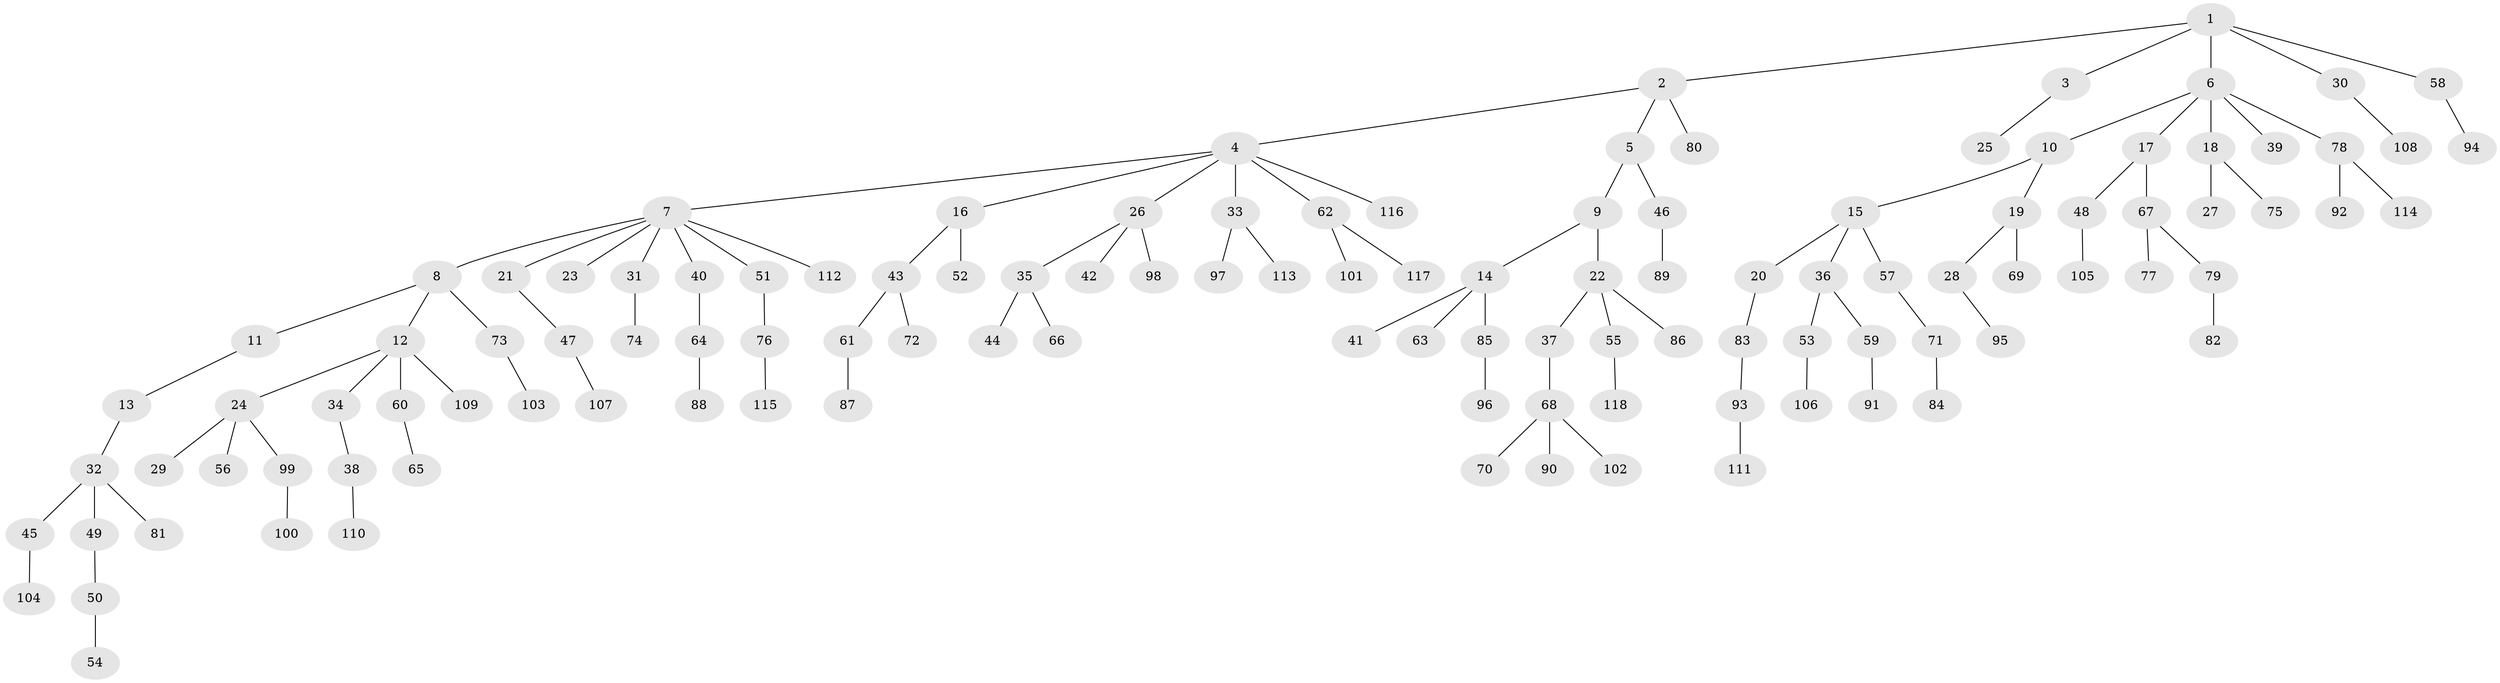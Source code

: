 // coarse degree distribution, {7: 0.025, 2: 0.175, 8: 0.025, 4: 0.075, 5: 0.025, 3: 0.075, 1: 0.6}
// Generated by graph-tools (version 1.1) at 2025/42/03/06/25 10:42:05]
// undirected, 118 vertices, 117 edges
graph export_dot {
graph [start="1"]
  node [color=gray90,style=filled];
  1;
  2;
  3;
  4;
  5;
  6;
  7;
  8;
  9;
  10;
  11;
  12;
  13;
  14;
  15;
  16;
  17;
  18;
  19;
  20;
  21;
  22;
  23;
  24;
  25;
  26;
  27;
  28;
  29;
  30;
  31;
  32;
  33;
  34;
  35;
  36;
  37;
  38;
  39;
  40;
  41;
  42;
  43;
  44;
  45;
  46;
  47;
  48;
  49;
  50;
  51;
  52;
  53;
  54;
  55;
  56;
  57;
  58;
  59;
  60;
  61;
  62;
  63;
  64;
  65;
  66;
  67;
  68;
  69;
  70;
  71;
  72;
  73;
  74;
  75;
  76;
  77;
  78;
  79;
  80;
  81;
  82;
  83;
  84;
  85;
  86;
  87;
  88;
  89;
  90;
  91;
  92;
  93;
  94;
  95;
  96;
  97;
  98;
  99;
  100;
  101;
  102;
  103;
  104;
  105;
  106;
  107;
  108;
  109;
  110;
  111;
  112;
  113;
  114;
  115;
  116;
  117;
  118;
  1 -- 2;
  1 -- 3;
  1 -- 6;
  1 -- 30;
  1 -- 58;
  2 -- 4;
  2 -- 5;
  2 -- 80;
  3 -- 25;
  4 -- 7;
  4 -- 16;
  4 -- 26;
  4 -- 33;
  4 -- 62;
  4 -- 116;
  5 -- 9;
  5 -- 46;
  6 -- 10;
  6 -- 17;
  6 -- 18;
  6 -- 39;
  6 -- 78;
  7 -- 8;
  7 -- 21;
  7 -- 23;
  7 -- 31;
  7 -- 40;
  7 -- 51;
  7 -- 112;
  8 -- 11;
  8 -- 12;
  8 -- 73;
  9 -- 14;
  9 -- 22;
  10 -- 15;
  10 -- 19;
  11 -- 13;
  12 -- 24;
  12 -- 34;
  12 -- 60;
  12 -- 109;
  13 -- 32;
  14 -- 41;
  14 -- 63;
  14 -- 85;
  15 -- 20;
  15 -- 36;
  15 -- 57;
  16 -- 43;
  16 -- 52;
  17 -- 48;
  17 -- 67;
  18 -- 27;
  18 -- 75;
  19 -- 28;
  19 -- 69;
  20 -- 83;
  21 -- 47;
  22 -- 37;
  22 -- 55;
  22 -- 86;
  24 -- 29;
  24 -- 56;
  24 -- 99;
  26 -- 35;
  26 -- 42;
  26 -- 98;
  28 -- 95;
  30 -- 108;
  31 -- 74;
  32 -- 45;
  32 -- 49;
  32 -- 81;
  33 -- 97;
  33 -- 113;
  34 -- 38;
  35 -- 44;
  35 -- 66;
  36 -- 53;
  36 -- 59;
  37 -- 68;
  38 -- 110;
  40 -- 64;
  43 -- 61;
  43 -- 72;
  45 -- 104;
  46 -- 89;
  47 -- 107;
  48 -- 105;
  49 -- 50;
  50 -- 54;
  51 -- 76;
  53 -- 106;
  55 -- 118;
  57 -- 71;
  58 -- 94;
  59 -- 91;
  60 -- 65;
  61 -- 87;
  62 -- 101;
  62 -- 117;
  64 -- 88;
  67 -- 77;
  67 -- 79;
  68 -- 70;
  68 -- 90;
  68 -- 102;
  71 -- 84;
  73 -- 103;
  76 -- 115;
  78 -- 92;
  78 -- 114;
  79 -- 82;
  83 -- 93;
  85 -- 96;
  93 -- 111;
  99 -- 100;
}
